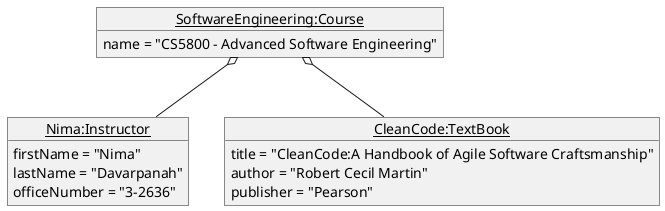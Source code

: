 @startuml

object "<u>SoftwareEngineering:Course</u>" as SWE{
    name = "CS5800 - Advanced Software Engineering"
}

object "<u>Nima:Instructor</u>" as prof{
    firstName = "Nima"
    lastName = "Davarpanah"
    officeNumber = "3-2636"
}

object "<u>CleanCode:TextBook</u>" as txtbk{
    title = "CleanCode:A Handbook of Agile Software Craftsmanship"
    author = "Robert Cecil Martin"
    publisher = "Pearson"
}

SWE o-- prof
SWE o-- txtbk

@enduml
